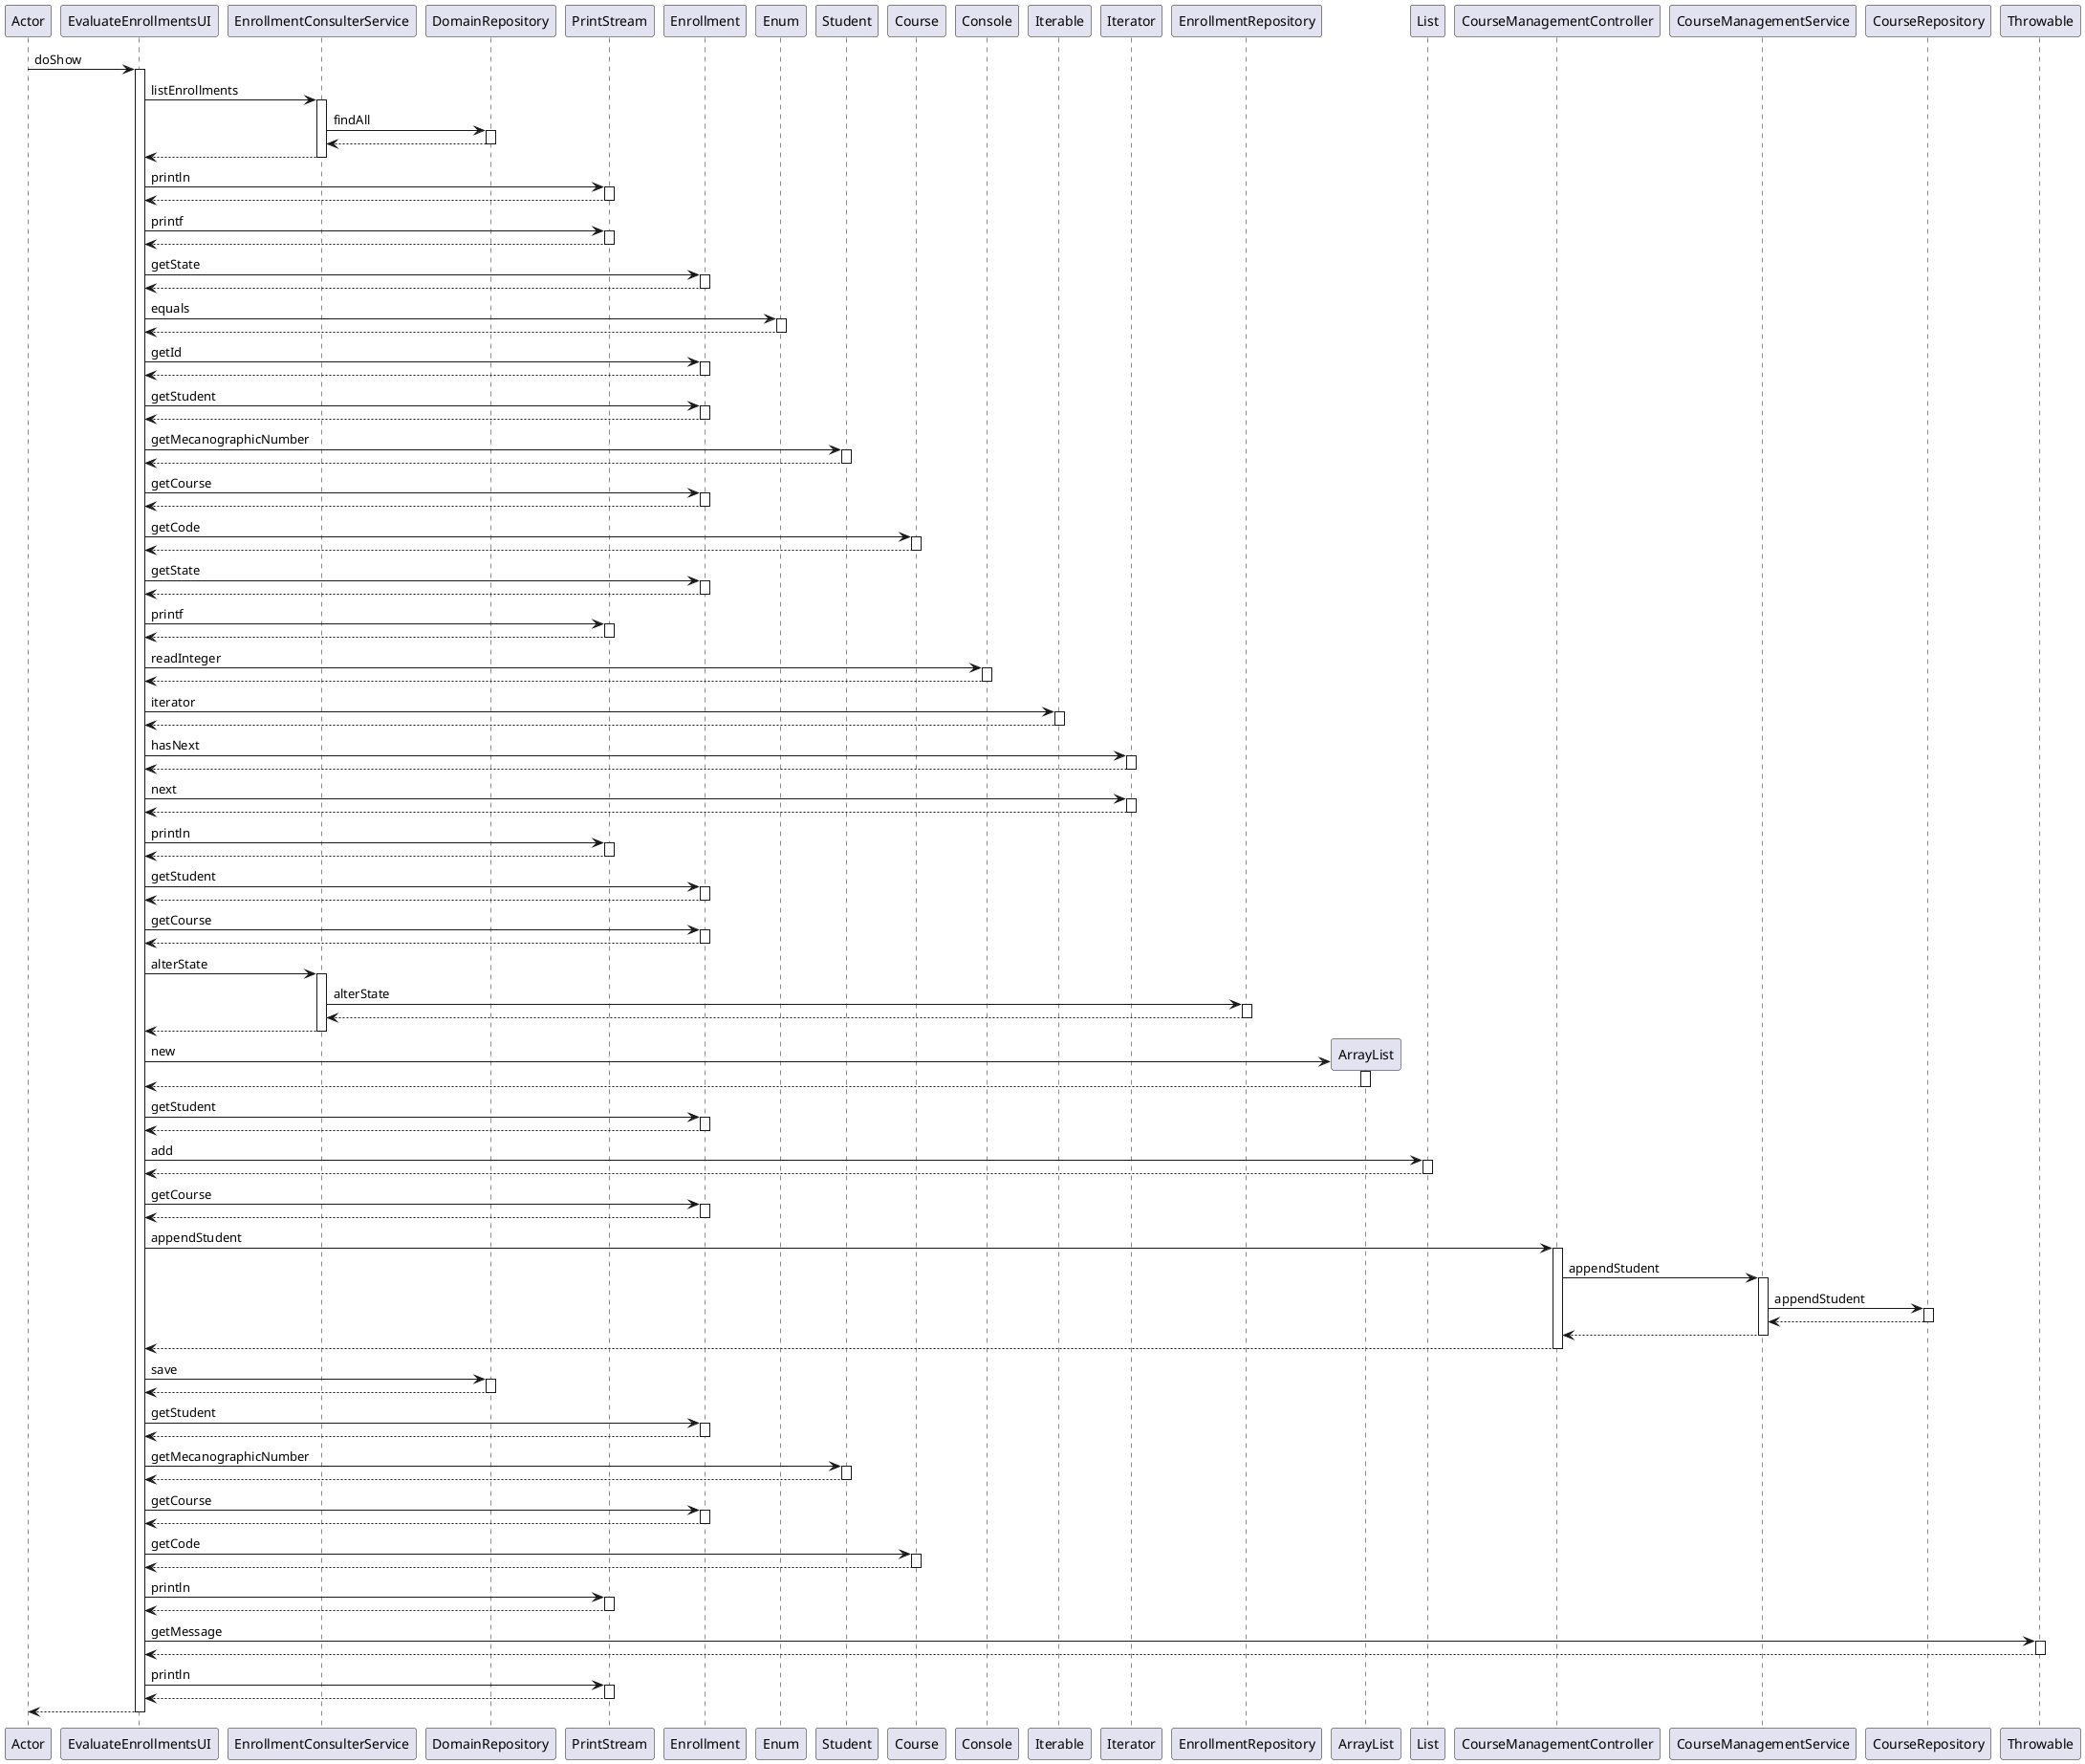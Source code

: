 @startuml
participant Actor
Actor -> EvaluateEnrollmentsUI : doShow
activate EvaluateEnrollmentsUI
EvaluateEnrollmentsUI -> EnrollmentConsulterService : listEnrollments
activate EnrollmentConsulterService
EnrollmentConsulterService -> DomainRepository : findAll
activate DomainRepository
DomainRepository --> EnrollmentConsulterService
deactivate DomainRepository
EnrollmentConsulterService --> EvaluateEnrollmentsUI
deactivate EnrollmentConsulterService
EvaluateEnrollmentsUI -> PrintStream : println
activate PrintStream
PrintStream --> EvaluateEnrollmentsUI
deactivate PrintStream
EvaluateEnrollmentsUI -> PrintStream : printf
activate PrintStream
PrintStream --> EvaluateEnrollmentsUI
deactivate PrintStream
EvaluateEnrollmentsUI -> Enrollment : getState
activate Enrollment
Enrollment --> EvaluateEnrollmentsUI
deactivate Enrollment
EvaluateEnrollmentsUI -> Enum : equals
activate Enum
Enum --> EvaluateEnrollmentsUI
deactivate Enum
EvaluateEnrollmentsUI -> Enrollment : getId
activate Enrollment
Enrollment --> EvaluateEnrollmentsUI
deactivate Enrollment
EvaluateEnrollmentsUI -> Enrollment : getStudent
activate Enrollment
Enrollment --> EvaluateEnrollmentsUI
deactivate Enrollment
EvaluateEnrollmentsUI -> Student : getMecanographicNumber
activate Student
Student --> EvaluateEnrollmentsUI
deactivate Student
EvaluateEnrollmentsUI -> Enrollment : getCourse
activate Enrollment
Enrollment --> EvaluateEnrollmentsUI
deactivate Enrollment
EvaluateEnrollmentsUI -> Course : getCode
activate Course
Course --> EvaluateEnrollmentsUI
deactivate Course
EvaluateEnrollmentsUI -> Enrollment : getState
activate Enrollment
Enrollment --> EvaluateEnrollmentsUI
deactivate Enrollment
EvaluateEnrollmentsUI -> PrintStream : printf
activate PrintStream
PrintStream --> EvaluateEnrollmentsUI
deactivate PrintStream
EvaluateEnrollmentsUI -> Console : readInteger
activate Console
Console --> EvaluateEnrollmentsUI
deactivate Console
EvaluateEnrollmentsUI -> Iterable : iterator
activate Iterable
Iterable --> EvaluateEnrollmentsUI
deactivate Iterable
EvaluateEnrollmentsUI -> Iterator : hasNext
activate Iterator
Iterator --> EvaluateEnrollmentsUI
deactivate Iterator
EvaluateEnrollmentsUI -> Iterator : next
activate Iterator
Iterator --> EvaluateEnrollmentsUI
deactivate Iterator
EvaluateEnrollmentsUI -> PrintStream : println
activate PrintStream
PrintStream --> EvaluateEnrollmentsUI
deactivate PrintStream
EvaluateEnrollmentsUI -> Enrollment : getStudent
activate Enrollment
Enrollment --> EvaluateEnrollmentsUI
deactivate Enrollment
EvaluateEnrollmentsUI -> Enrollment : getCourse
activate Enrollment
Enrollment --> EvaluateEnrollmentsUI
deactivate Enrollment
EvaluateEnrollmentsUI -> EnrollmentConsulterService : alterState
activate EnrollmentConsulterService
EnrollmentConsulterService -> EnrollmentRepository : alterState
activate EnrollmentRepository
EnrollmentRepository --> EnrollmentConsulterService
deactivate EnrollmentRepository
EnrollmentConsulterService --> EvaluateEnrollmentsUI
deactivate EnrollmentConsulterService
create ArrayList
EvaluateEnrollmentsUI -> ArrayList : new
activate ArrayList
ArrayList --> EvaluateEnrollmentsUI
deactivate ArrayList
EvaluateEnrollmentsUI -> Enrollment : getStudent
activate Enrollment
Enrollment --> EvaluateEnrollmentsUI
deactivate Enrollment
EvaluateEnrollmentsUI -> List : add
activate List
List --> EvaluateEnrollmentsUI
deactivate List
EvaluateEnrollmentsUI -> Enrollment : getCourse
activate Enrollment
Enrollment --> EvaluateEnrollmentsUI
deactivate Enrollment
EvaluateEnrollmentsUI -> CourseManagementController : appendStudent
activate CourseManagementController
CourseManagementController -> CourseManagementService : appendStudent
activate CourseManagementService
CourseManagementService -> CourseRepository : appendStudent
activate CourseRepository
CourseRepository --> CourseManagementService
deactivate CourseRepository
CourseManagementService --> CourseManagementController
deactivate CourseManagementService
CourseManagementController --> EvaluateEnrollmentsUI
deactivate CourseManagementController
EvaluateEnrollmentsUI -> DomainRepository : save
activate DomainRepository
DomainRepository --> EvaluateEnrollmentsUI
deactivate DomainRepository
EvaluateEnrollmentsUI -> Enrollment : getStudent
activate Enrollment
Enrollment --> EvaluateEnrollmentsUI
deactivate Enrollment
EvaluateEnrollmentsUI -> Student : getMecanographicNumber
activate Student
Student --> EvaluateEnrollmentsUI
deactivate Student
EvaluateEnrollmentsUI -> Enrollment : getCourse
activate Enrollment
Enrollment --> EvaluateEnrollmentsUI
deactivate Enrollment
EvaluateEnrollmentsUI -> Course : getCode
activate Course
Course --> EvaluateEnrollmentsUI
deactivate Course
EvaluateEnrollmentsUI -> PrintStream : println
activate PrintStream
PrintStream --> EvaluateEnrollmentsUI
deactivate PrintStream
EvaluateEnrollmentsUI -> Throwable : getMessage
activate Throwable
Throwable --> EvaluateEnrollmentsUI
deactivate Throwable
EvaluateEnrollmentsUI -> PrintStream : println
activate PrintStream
PrintStream --> EvaluateEnrollmentsUI
deactivate PrintStream
return
@enduml